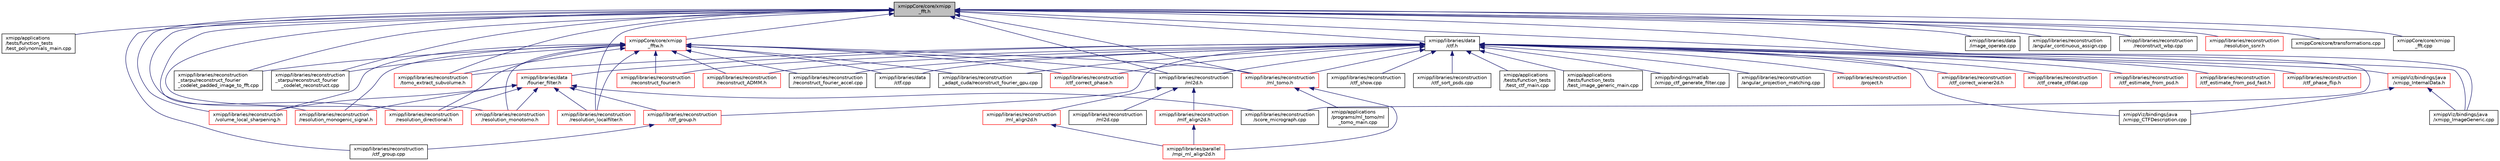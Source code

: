 digraph "xmippCore/core/xmipp_fft.h"
{
  edge [fontname="Helvetica",fontsize="10",labelfontname="Helvetica",labelfontsize="10"];
  node [fontname="Helvetica",fontsize="10",shape=record];
  Node25 [label="xmippCore/core/xmipp\l_fft.h",height=0.2,width=0.4,color="black", fillcolor="grey75", style="filled", fontcolor="black"];
  Node25 -> Node26 [dir="back",color="midnightblue",fontsize="10",style="solid",fontname="Helvetica"];
  Node26 [label="xmipp/applications\l/tests/function_tests\l/test_polynomials_main.cpp",height=0.2,width=0.4,color="black", fillcolor="white", style="filled",URL="$test__polynomials__main_8cpp.html"];
  Node25 -> Node27 [dir="back",color="midnightblue",fontsize="10",style="solid",fontname="Helvetica"];
  Node27 [label="xmipp/libraries/data\l/ctf.h",height=0.2,width=0.4,color="black", fillcolor="white", style="filled",URL="$ctf_8h.html"];
  Node27 -> Node28 [dir="back",color="midnightblue",fontsize="10",style="solid",fontname="Helvetica"];
  Node28 [label="xmipp/applications\l/tests/function_tests\l/test_ctf_main.cpp",height=0.2,width=0.4,color="black", fillcolor="white", style="filled",URL="$test__ctf__main_8cpp.html"];
  Node27 -> Node29 [dir="back",color="midnightblue",fontsize="10",style="solid",fontname="Helvetica"];
  Node29 [label="xmipp/applications\l/tests/function_tests\l/test_image_generic_main.cpp",height=0.2,width=0.4,color="black", fillcolor="white", style="filled",URL="$test__image__generic__main_8cpp.html"];
  Node27 -> Node30 [dir="back",color="midnightblue",fontsize="10",style="solid",fontname="Helvetica"];
  Node30 [label="xmipp/bindings/matlab\l/xmipp_ctf_generate_filter.cpp",height=0.2,width=0.4,color="black", fillcolor="white", style="filled",URL="$xmipp__ctf__generate__filter_8cpp.html"];
  Node27 -> Node31 [dir="back",color="midnightblue",fontsize="10",style="solid",fontname="Helvetica"];
  Node31 [label="xmipp/libraries/data\l/ctf.cpp",height=0.2,width=0.4,color="black", fillcolor="white", style="filled",URL="$ctf_8cpp.html"];
  Node27 -> Node32 [dir="back",color="midnightblue",fontsize="10",style="solid",fontname="Helvetica"];
  Node32 [label="xmipp/libraries/data\l/fourier_filter.h",height=0.2,width=0.4,color="red", fillcolor="white", style="filled",URL="$fourier__filter_8h.html"];
  Node32 -> Node62 [dir="back",color="midnightblue",fontsize="10",style="solid",fontname="Helvetica"];
  Node62 [label="xmipp/libraries/reconstruction\l/ctf_group.h",height=0.2,width=0.4,color="red", fillcolor="white", style="filled",URL="$ctf__group_8h.html"];
  Node62 -> Node64 [dir="back",color="midnightblue",fontsize="10",style="solid",fontname="Helvetica"];
  Node64 [label="xmipp/libraries/reconstruction\l/ctf_group.cpp",height=0.2,width=0.4,color="black", fillcolor="white", style="filled",URL="$ctf__group_8cpp.html"];
  Node32 -> Node76 [dir="back",color="midnightblue",fontsize="10",style="solid",fontname="Helvetica"];
  Node76 [label="xmipp/libraries/reconstruction\l/resolution_directional.h",height=0.2,width=0.4,color="red", fillcolor="white", style="filled",URL="$resolution__directional_8h.html"];
  Node32 -> Node79 [dir="back",color="midnightblue",fontsize="10",style="solid",fontname="Helvetica"];
  Node79 [label="xmipp/libraries/reconstruction\l/resolution_localfilter.h",height=0.2,width=0.4,color="red", fillcolor="white", style="filled",URL="$resolution__localfilter_8h.html"];
  Node32 -> Node82 [dir="back",color="midnightblue",fontsize="10",style="solid",fontname="Helvetica"];
  Node82 [label="xmipp/libraries/reconstruction\l/resolution_monogenic_signal.h",height=0.2,width=0.4,color="red", fillcolor="white", style="filled",URL="$resolution__monogenic__signal_8h.html"];
  Node32 -> Node85 [dir="back",color="midnightblue",fontsize="10",style="solid",fontname="Helvetica"];
  Node85 [label="xmipp/libraries/reconstruction\l/resolution_monotomo.h",height=0.2,width=0.4,color="red", fillcolor="white", style="filled",URL="$resolution__monotomo_8h.html"];
  Node32 -> Node88 [dir="back",color="midnightblue",fontsize="10",style="solid",fontname="Helvetica"];
  Node88 [label="xmipp/libraries/reconstruction\l/score_micrograph.cpp",height=0.2,width=0.4,color="black", fillcolor="white", style="filled",URL="$score__micrograph_8cpp.html"];
  Node32 -> Node96 [dir="back",color="midnightblue",fontsize="10",style="solid",fontname="Helvetica"];
  Node96 [label="xmipp/libraries/reconstruction\l/volume_local_sharpening.h",height=0.2,width=0.4,color="red", fillcolor="white", style="filled",URL="$volume__local__sharpening_8h.html"];
  Node27 -> Node104 [dir="back",color="midnightblue",fontsize="10",style="solid",fontname="Helvetica"];
  Node104 [label="xmipp/libraries/reconstruction\l/angular_projection_matching.cpp",height=0.2,width=0.4,color="black", fillcolor="white", style="filled",URL="$angular__projection__matching_8cpp.html"];
  Node27 -> Node105 [dir="back",color="midnightblue",fontsize="10",style="solid",fontname="Helvetica"];
  Node105 [label="xmipp/libraries/reconstruction\l/project.h",height=0.2,width=0.4,color="red", fillcolor="white", style="filled",URL="$project_8h.html"];
  Node27 -> Node130 [dir="back",color="midnightblue",fontsize="10",style="solid",fontname="Helvetica"];
  Node130 [label="xmipp/libraries/reconstruction\l/ctf_correct_phase.h",height=0.2,width=0.4,color="red", fillcolor="white", style="filled",URL="$ctf__correct__phase_8h.html"];
  Node27 -> Node134 [dir="back",color="midnightblue",fontsize="10",style="solid",fontname="Helvetica"];
  Node134 [label="xmipp/libraries/reconstruction\l/ctf_correct_wiener2d.h",height=0.2,width=0.4,color="red", fillcolor="white", style="filled",URL="$ctf__correct__wiener2d_8h.html"];
  Node27 -> Node138 [dir="back",color="midnightblue",fontsize="10",style="solid",fontname="Helvetica"];
  Node138 [label="xmipp/libraries/reconstruction\l/ctf_create_ctfdat.cpp",height=0.2,width=0.4,color="red", fillcolor="white", style="filled",URL="$ctf__create__ctfdat_8cpp.html"];
  Node27 -> Node140 [dir="back",color="midnightblue",fontsize="10",style="solid",fontname="Helvetica"];
  Node140 [label="xmipp/libraries/reconstruction\l/ctf_estimate_from_psd.h",height=0.2,width=0.4,color="red", fillcolor="white", style="filled",URL="$ctf__estimate__from__psd_8h.html"];
  Node27 -> Node154 [dir="back",color="midnightblue",fontsize="10",style="solid",fontname="Helvetica"];
  Node154 [label="xmipp/libraries/reconstruction\l/ctf_estimate_from_psd_fast.h",height=0.2,width=0.4,color="red", fillcolor="white", style="filled",URL="$ctf__estimate__from__psd__fast_8h.html"];
  Node27 -> Node62 [dir="back",color="midnightblue",fontsize="10",style="solid",fontname="Helvetica"];
  Node27 -> Node156 [dir="back",color="midnightblue",fontsize="10",style="solid",fontname="Helvetica"];
  Node156 [label="xmipp/libraries/reconstruction\l/ctf_phase_flip.h",height=0.2,width=0.4,color="red", fillcolor="white", style="filled",URL="$ctf__phase__flip_8h.html"];
  Node27 -> Node160 [dir="back",color="midnightblue",fontsize="10",style="solid",fontname="Helvetica"];
  Node160 [label="xmipp/libraries/reconstruction\l/ctf_show.cpp",height=0.2,width=0.4,color="black", fillcolor="white", style="filled",URL="$ctf__show_8cpp.html"];
  Node27 -> Node161 [dir="back",color="midnightblue",fontsize="10",style="solid",fontname="Helvetica"];
  Node161 [label="xmipp/libraries/reconstruction\l/ctf_sort_psds.cpp",height=0.2,width=0.4,color="black", fillcolor="white", style="filled",URL="$ctf__sort__psds_8cpp.html"];
  Node27 -> Node162 [dir="back",color="midnightblue",fontsize="10",style="solid",fontname="Helvetica"];
  Node162 [label="xmipp/libraries/reconstruction\l/reconstruct_fourier.h",height=0.2,width=0.4,color="red", fillcolor="white", style="filled",URL="$reconstruct__fourier_8h.html"];
  Node27 -> Node169 [dir="back",color="midnightblue",fontsize="10",style="solid",fontname="Helvetica"];
  Node169 [label="xmipp/libraries/reconstruction\l/ml2d.h",height=0.2,width=0.4,color="black", fillcolor="white", style="filled",URL="$ml2d_8h.html"];
  Node169 -> Node170 [dir="back",color="midnightblue",fontsize="10",style="solid",fontname="Helvetica"];
  Node170 [label="xmipp/libraries/reconstruction\l/ml2d.cpp",height=0.2,width=0.4,color="black", fillcolor="white", style="filled",URL="$ml2d_8cpp.html"];
  Node169 -> Node171 [dir="back",color="midnightblue",fontsize="10",style="solid",fontname="Helvetica"];
  Node171 [label="xmipp/libraries/reconstruction\l/ml_align2d.h",height=0.2,width=0.4,color="red", fillcolor="white", style="filled",URL="$ml__align2d_8h.html"];
  Node171 -> Node173 [dir="back",color="midnightblue",fontsize="10",style="solid",fontname="Helvetica"];
  Node173 [label="xmipp/libraries/parallel\l/mpi_ml_align2d.h",height=0.2,width=0.4,color="red", fillcolor="white", style="filled",URL="$mpi__ml__align2d_8h.html"];
  Node169 -> Node181 [dir="back",color="midnightblue",fontsize="10",style="solid",fontname="Helvetica"];
  Node181 [label="xmipp/libraries/reconstruction\l/mlf_align2d.h",height=0.2,width=0.4,color="red", fillcolor="white", style="filled",URL="$mlf__align2d_8h.html"];
  Node181 -> Node173 [dir="back",color="midnightblue",fontsize="10",style="solid",fontname="Helvetica"];
  Node27 -> Node184 [dir="back",color="midnightblue",fontsize="10",style="solid",fontname="Helvetica"];
  Node184 [label="xmipp/libraries/reconstruction\l/ml_tomo.h",height=0.2,width=0.4,color="red", fillcolor="white", style="filled",URL="$ml__tomo_8h.html"];
  Node184 -> Node185 [dir="back",color="midnightblue",fontsize="10",style="solid",fontname="Helvetica"];
  Node185 [label="xmipp/applications\l/programs/ml_tomo/ml\l_tomo_main.cpp",height=0.2,width=0.4,color="black", fillcolor="white", style="filled",URL="$ml__tomo__main_8cpp.html"];
  Node184 -> Node173 [dir="back",color="midnightblue",fontsize="10",style="solid",fontname="Helvetica"];
  Node27 -> Node187 [dir="back",color="midnightblue",fontsize="10",style="solid",fontname="Helvetica"];
  Node187 [label="xmipp/libraries/reconstruction\l/reconstruct_ADMM.h",height=0.2,width=0.4,color="red", fillcolor="white", style="filled",URL="$reconstruct__ADMM_8h.html"];
  Node27 -> Node193 [dir="back",color="midnightblue",fontsize="10",style="solid",fontname="Helvetica"];
  Node193 [label="xmipp/libraries/reconstruction\l/reconstruct_fourier_accel.cpp",height=0.2,width=0.4,color="black", fillcolor="white", style="filled",URL="$reconstruct__fourier__accel_8cpp.html"];
  Node27 -> Node194 [dir="back",color="midnightblue",fontsize="10",style="solid",fontname="Helvetica"];
  Node194 [label="xmipp/libraries/reconstruction\l/tomo_extract_subvolume.h",height=0.2,width=0.4,color="red", fillcolor="white", style="filled",URL="$tomo__extract__subvolume_8h.html"];
  Node27 -> Node198 [dir="back",color="midnightblue",fontsize="10",style="solid",fontname="Helvetica"];
  Node198 [label="xmipp/libraries/reconstruction\l_adapt_cuda/reconstruct_fourier_gpu.cpp",height=0.2,width=0.4,color="black", fillcolor="white", style="filled",URL="$reconstruct__fourier__gpu_8cpp.html"];
  Node27 -> Node199 [dir="back",color="midnightblue",fontsize="10",style="solid",fontname="Helvetica"];
  Node199 [label="xmippViz/bindings/java\l/xmipp_InternalData.h",height=0.2,width=0.4,color="red", fillcolor="white", style="filled",URL="$xmipp__InternalData_8h.html"];
  Node199 -> Node200 [dir="back",color="midnightblue",fontsize="10",style="solid",fontname="Helvetica"];
  Node200 [label="xmippViz/bindings/java\l/xmipp_CTFDescription.cpp",height=0.2,width=0.4,color="black", fillcolor="white", style="filled",URL="$xmipp__CTFDescription_8cpp.html"];
  Node199 -> Node201 [dir="back",color="midnightblue",fontsize="10",style="solid",fontname="Helvetica"];
  Node201 [label="xmippViz/bindings/java\l/xmipp_ImageGeneric.cpp",height=0.2,width=0.4,color="black", fillcolor="white", style="filled",URL="$xmipp__ImageGeneric_8cpp.html"];
  Node27 -> Node200 [dir="back",color="midnightblue",fontsize="10",style="solid",fontname="Helvetica"];
  Node27 -> Node201 [dir="back",color="midnightblue",fontsize="10",style="solid",fontname="Helvetica"];
  Node25 -> Node208 [dir="back",color="midnightblue",fontsize="10",style="solid",fontname="Helvetica"];
  Node208 [label="xmipp/libraries/data\l/image_operate.cpp",height=0.2,width=0.4,color="black", fillcolor="white", style="filled",URL="$image__operate_8cpp.html"];
  Node25 -> Node209 [dir="back",color="midnightblue",fontsize="10",style="solid",fontname="Helvetica"];
  Node209 [label="xmipp/libraries/reconstruction\l/angular_continuous_assign.cpp",height=0.2,width=0.4,color="black", fillcolor="white", style="filled",URL="$angular__continuous__assign_8cpp.html"];
  Node25 -> Node64 [dir="back",color="midnightblue",fontsize="10",style="solid",fontname="Helvetica"];
  Node25 -> Node169 [dir="back",color="midnightblue",fontsize="10",style="solid",fontname="Helvetica"];
  Node25 -> Node184 [dir="back",color="midnightblue",fontsize="10",style="solid",fontname="Helvetica"];
  Node25 -> Node210 [dir="back",color="midnightblue",fontsize="10",style="solid",fontname="Helvetica"];
  Node210 [label="xmipp/libraries/reconstruction\l/reconstruct_wbp.cpp",height=0.2,width=0.4,color="black", fillcolor="white", style="filled",URL="$reconstruct__wbp_8cpp.html"];
  Node25 -> Node76 [dir="back",color="midnightblue",fontsize="10",style="solid",fontname="Helvetica"];
  Node25 -> Node79 [dir="back",color="midnightblue",fontsize="10",style="solid",fontname="Helvetica"];
  Node25 -> Node82 [dir="back",color="midnightblue",fontsize="10",style="solid",fontname="Helvetica"];
  Node25 -> Node85 [dir="back",color="midnightblue",fontsize="10",style="solid",fontname="Helvetica"];
  Node25 -> Node211 [dir="back",color="midnightblue",fontsize="10",style="solid",fontname="Helvetica"];
  Node211 [label="xmipp/libraries/reconstruction\l/resolution_ssnr.h",height=0.2,width=0.4,color="red", fillcolor="white", style="filled",URL="$resolution__ssnr_8h.html"];
  Node25 -> Node88 [dir="back",color="midnightblue",fontsize="10",style="solid",fontname="Helvetica"];
  Node25 -> Node194 [dir="back",color="midnightblue",fontsize="10",style="solid",fontname="Helvetica"];
  Node25 -> Node96 [dir="back",color="midnightblue",fontsize="10",style="solid",fontname="Helvetica"];
  Node25 -> Node214 [dir="back",color="midnightblue",fontsize="10",style="solid",fontname="Helvetica"];
  Node214 [label="xmipp/libraries/reconstruction\l_starpu/reconstruct_fourier\l_codelet_padded_image_to_fft.cpp",height=0.2,width=0.4,color="black", fillcolor="white", style="filled",URL="$reconstruct__fourier__codelet__padded__image__to__fft_8cpp.html"];
  Node25 -> Node215 [dir="back",color="midnightblue",fontsize="10",style="solid",fontname="Helvetica"];
  Node215 [label="xmipp/libraries/reconstruction\l_starpu/reconstruct_fourier\l_codelet_reconstruct.cpp",height=0.2,width=0.4,color="black", fillcolor="white", style="filled",URL="$reconstruct__fourier__codelet__reconstruct_8cpp.html"];
  Node25 -> Node216 [dir="back",color="midnightblue",fontsize="10",style="solid",fontname="Helvetica"];
  Node216 [label="xmippCore/core/xmipp\l_fftw.h",height=0.2,width=0.4,color="red", fillcolor="white", style="filled",URL="$xmipp__fftw_8h.html"];
  Node216 -> Node31 [dir="back",color="midnightblue",fontsize="10",style="solid",fontname="Helvetica"];
  Node216 -> Node130 [dir="back",color="midnightblue",fontsize="10",style="solid",fontname="Helvetica"];
  Node216 -> Node162 [dir="back",color="midnightblue",fontsize="10",style="solid",fontname="Helvetica"];
  Node216 -> Node169 [dir="back",color="midnightblue",fontsize="10",style="solid",fontname="Helvetica"];
  Node216 -> Node184 [dir="back",color="midnightblue",fontsize="10",style="solid",fontname="Helvetica"];
  Node216 -> Node187 [dir="back",color="midnightblue",fontsize="10",style="solid",fontname="Helvetica"];
  Node216 -> Node193 [dir="back",color="midnightblue",fontsize="10",style="solid",fontname="Helvetica"];
  Node216 -> Node76 [dir="back",color="midnightblue",fontsize="10",style="solid",fontname="Helvetica"];
  Node216 -> Node79 [dir="back",color="midnightblue",fontsize="10",style="solid",fontname="Helvetica"];
  Node216 -> Node82 [dir="back",color="midnightblue",fontsize="10",style="solid",fontname="Helvetica"];
  Node216 -> Node85 [dir="back",color="midnightblue",fontsize="10",style="solid",fontname="Helvetica"];
  Node216 -> Node194 [dir="back",color="midnightblue",fontsize="10",style="solid",fontname="Helvetica"];
  Node216 -> Node96 [dir="back",color="midnightblue",fontsize="10",style="solid",fontname="Helvetica"];
  Node216 -> Node198 [dir="back",color="midnightblue",fontsize="10",style="solid",fontname="Helvetica"];
  Node216 -> Node214 [dir="back",color="midnightblue",fontsize="10",style="solid",fontname="Helvetica"];
  Node216 -> Node215 [dir="back",color="midnightblue",fontsize="10",style="solid",fontname="Helvetica"];
  Node25 -> Node395 [dir="back",color="midnightblue",fontsize="10",style="solid",fontname="Helvetica"];
  Node395 [label="xmippCore/core/transformations.cpp",height=0.2,width=0.4,color="black", fillcolor="white", style="filled",URL="$transformations_8cpp.html"];
  Node25 -> Node396 [dir="back",color="midnightblue",fontsize="10",style="solid",fontname="Helvetica"];
  Node396 [label="xmippCore/core/xmipp\l_fft.cpp",height=0.2,width=0.4,color="black", fillcolor="white", style="filled",URL="$xmipp__fft_8cpp.html"];
  Node25 -> Node201 [dir="back",color="midnightblue",fontsize="10",style="solid",fontname="Helvetica"];
}
